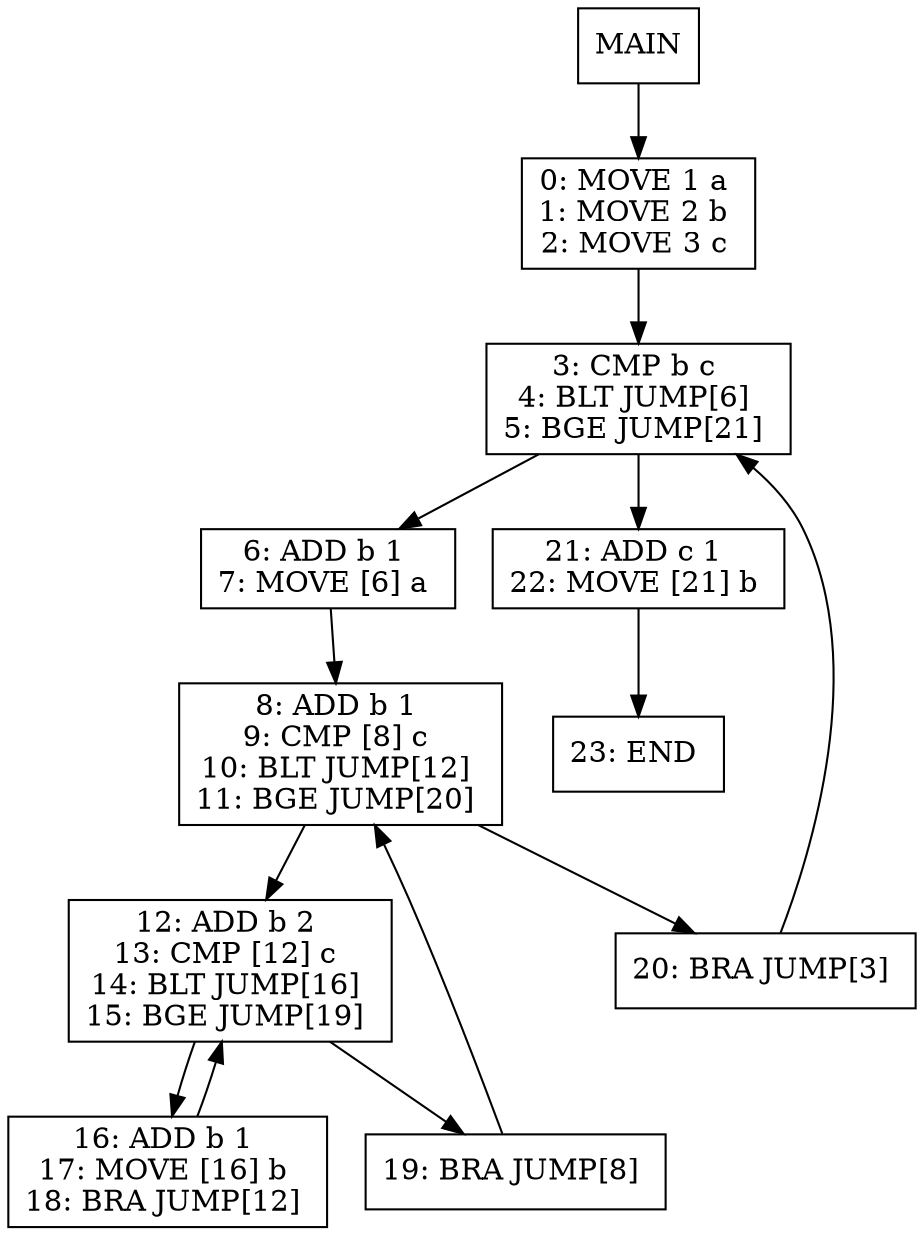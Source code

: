digraph test022 {
node [shape=box]
1[label="MAIN"]
1 -> 3
3[label="0: MOVE 1 a 
1: MOVE 2 b 
2: MOVE 3 c 
"]
3 -> 6
6[label="3: CMP b c 
4: BLT JUMP[6] 
5: BGE JUMP[21] 
"]
6 -> 8
8[label="6: ADD b 1 
7: MOVE [6] a 
"]
8 -> 9
9[label="8: ADD b 1 
9: CMP [8] c 
10: BLT JUMP[12] 
11: BGE JUMP[20] 
"]
9 -> 11
11[label="12: ADD b 2 
13: CMP [12] c 
14: BLT JUMP[16] 
15: BGE JUMP[19] 
"]
11 -> 13
13[label="16: ADD b 1 
17: MOVE [16] b 
18: BRA JUMP[12] 
"]
13 -> 11
11 -> 12
12[label="19: BRA JUMP[8] 
"]
12 -> 9
9 -> 10
10[label="20: BRA JUMP[3] 
"]
10 -> 6
6 -> 7
7[label="21: ADD c 1 
22: MOVE [21] b 
"]
7 -> 15
15[label="23: END 
"]
}
